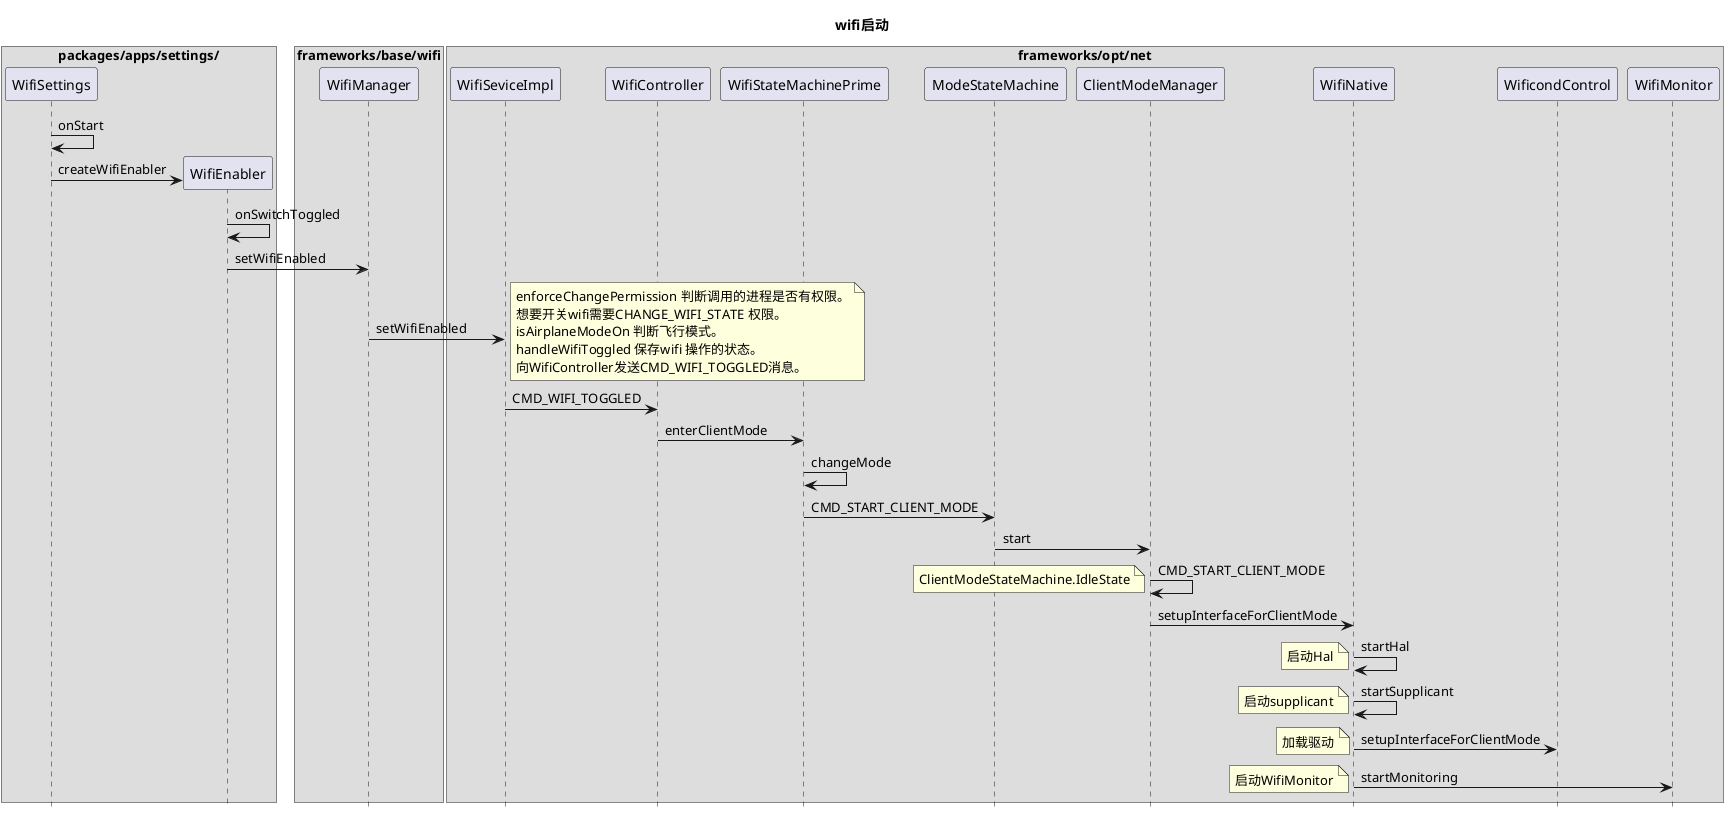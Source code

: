 @startuml
title wifi启动
hide footbox



box "packages/apps/settings/"
participant WifiSettings
participant WifiEnabler
end box

WifiSettings-> WifiSettings: onStart
create WifiEnabler
WifiSettings-> WifiEnabler:createWifiEnabler
WifiEnabler->WifiEnabler:onSwitchToggled
WifiEnabler->WifiManager:setWifiEnabled

box "frameworks/base/wifi"
participant WifiManager
end box
WifiManager->WifiSeviceImpl:setWifiEnabled

box "frameworks/opt/net"
participant WifiSeviceImpl
participant WifiController
participant WifiStateMachinePrime
participant ModeStateMachine
participant ClientModeManager
participant WifiNative
participant WificondControl
participant WifiMonitor
end box
note right
enforceChangePermission 判断调用的进程是否有权限。
想要开关wifi需要CHANGE_WIFI_STATE 权限。
isAirplaneModeOn 判断飞行模式。
handleWifiToggled 保存wifi 操作的状态。
向WifiController发送CMD_WIFI_TOGGLED消息。
end note
WifiSeviceImpl->WifiController:CMD_WIFI_TOGGLED
WifiController->WifiStateMachinePrime:enterClientMode
WifiStateMachinePrime->WifiStateMachinePrime:changeMode
WifiStateMachinePrime->ModeStateMachine:CMD_START_CLIENT_MODE
ModeStateMachine->ClientModeManager:start
ClientModeManager->ClientModeManager:CMD_START_CLIENT_MODE
note left:ClientModeStateMachine.IdleState
ClientModeManager->WifiNative:setupInterfaceForClientMode
WifiNative->WifiNative:startHal
note left:启动Hal
WifiNative->WifiNative:startSupplicant
note left:启动supplicant
WifiNative->WificondControl:setupInterfaceForClientMode
note left:加载驱动
WifiNative->WifiMonitor:startMonitoring
note left:启动WifiMonitor




@enduml